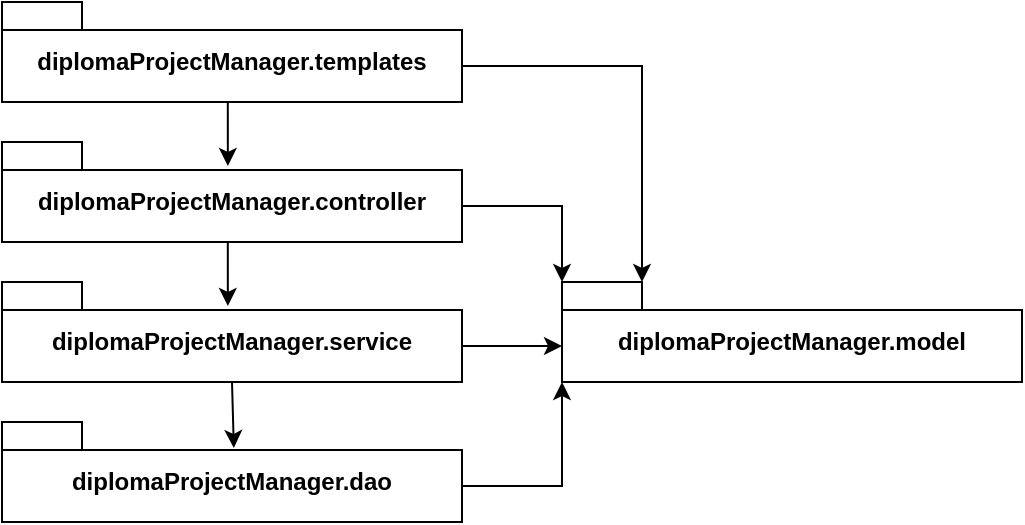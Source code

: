 <mxfile version="21.2.3" type="device">
  <diagram name="Page-1" id="RrnqFVKBbIYWGTD-R49G">
    <mxGraphModel dx="1434" dy="795" grid="1" gridSize="10" guides="1" tooltips="1" connect="1" arrows="1" fold="1" page="1" pageScale="1" pageWidth="850" pageHeight="1100" math="0" shadow="0">
      <root>
        <mxCell id="0" />
        <mxCell id="1" parent="0" />
        <mxCell id="3dHi3XTr3SVE_8ldmcup-6" style="edgeStyle=orthogonalEdgeStyle;rounded=0;orthogonalLoop=1;jettySize=auto;html=1;exitX=0.5;exitY=1;exitDx=0;exitDy=0;exitPerimeter=0;entryX=0.491;entryY=0.24;entryDx=0;entryDy=0;entryPerimeter=0;" edge="1" parent="1" source="3dHi3XTr3SVE_8ldmcup-1" target="3dHi3XTr3SVE_8ldmcup-2">
          <mxGeometry relative="1" as="geometry" />
        </mxCell>
        <mxCell id="3dHi3XTr3SVE_8ldmcup-9" style="edgeStyle=orthogonalEdgeStyle;rounded=0;orthogonalLoop=1;jettySize=auto;html=1;exitX=0;exitY=0;exitDx=230;exitDy=32;exitPerimeter=0;entryX=0;entryY=0;entryDx=0;entryDy=0;entryPerimeter=0;" edge="1" parent="1" source="3dHi3XTr3SVE_8ldmcup-1" target="3dHi3XTr3SVE_8ldmcup-4">
          <mxGeometry relative="1" as="geometry" />
        </mxCell>
        <mxCell id="3dHi3XTr3SVE_8ldmcup-1" value="&lt;div&gt;diplomaProjectManager.controller&lt;/div&gt;" style="shape=folder;fontStyle=1;spacingTop=10;tabWidth=40;tabHeight=14;tabPosition=left;html=1;whiteSpace=wrap;" vertex="1" parent="1">
          <mxGeometry x="230" y="280" width="230" height="50" as="geometry" />
        </mxCell>
        <mxCell id="3dHi3XTr3SVE_8ldmcup-5" style="edgeStyle=orthogonalEdgeStyle;rounded=0;orthogonalLoop=1;jettySize=auto;html=1;exitX=0.5;exitY=1;exitDx=0;exitDy=0;exitPerimeter=0;entryX=0.504;entryY=0.26;entryDx=0;entryDy=0;entryPerimeter=0;" edge="1" parent="1" source="3dHi3XTr3SVE_8ldmcup-2" target="3dHi3XTr3SVE_8ldmcup-3">
          <mxGeometry relative="1" as="geometry" />
        </mxCell>
        <mxCell id="3dHi3XTr3SVE_8ldmcup-8" style="edgeStyle=orthogonalEdgeStyle;rounded=0;orthogonalLoop=1;jettySize=auto;html=1;exitX=0;exitY=0;exitDx=230;exitDy=32;exitPerimeter=0;entryX=0;entryY=0;entryDx=0;entryDy=32;entryPerimeter=0;" edge="1" parent="1" source="3dHi3XTr3SVE_8ldmcup-2" target="3dHi3XTr3SVE_8ldmcup-4">
          <mxGeometry relative="1" as="geometry" />
        </mxCell>
        <mxCell id="3dHi3XTr3SVE_8ldmcup-2" value="&lt;div&gt;diplomaProjectManager.service&lt;/div&gt;" style="shape=folder;fontStyle=1;spacingTop=10;tabWidth=40;tabHeight=14;tabPosition=left;html=1;whiteSpace=wrap;" vertex="1" parent="1">
          <mxGeometry x="230" y="350" width="230" height="50" as="geometry" />
        </mxCell>
        <mxCell id="3dHi3XTr3SVE_8ldmcup-7" style="edgeStyle=orthogonalEdgeStyle;rounded=0;orthogonalLoop=1;jettySize=auto;html=1;exitX=0;exitY=0;exitDx=230;exitDy=32;exitPerimeter=0;entryX=0;entryY=0;entryDx=0;entryDy=50;entryPerimeter=0;" edge="1" parent="1" source="3dHi3XTr3SVE_8ldmcup-3" target="3dHi3XTr3SVE_8ldmcup-4">
          <mxGeometry relative="1" as="geometry" />
        </mxCell>
        <mxCell id="3dHi3XTr3SVE_8ldmcup-3" value="&lt;div&gt;diplomaProjectManager.dao&lt;/div&gt;" style="shape=folder;fontStyle=1;spacingTop=10;tabWidth=40;tabHeight=14;tabPosition=left;html=1;whiteSpace=wrap;" vertex="1" parent="1">
          <mxGeometry x="230" y="420" width="230" height="50" as="geometry" />
        </mxCell>
        <mxCell id="3dHi3XTr3SVE_8ldmcup-4" value="&lt;div&gt;diplomaProjectManager.model&lt;/div&gt;" style="shape=folder;fontStyle=1;spacingTop=10;tabWidth=40;tabHeight=14;tabPosition=left;html=1;whiteSpace=wrap;" vertex="1" parent="1">
          <mxGeometry x="510" y="350" width="230" height="50" as="geometry" />
        </mxCell>
        <mxCell id="3dHi3XTr3SVE_8ldmcup-11" style="edgeStyle=orthogonalEdgeStyle;rounded=0;orthogonalLoop=1;jettySize=auto;html=1;exitX=0.5;exitY=1;exitDx=0;exitDy=0;exitPerimeter=0;entryX=0.491;entryY=0.24;entryDx=0;entryDy=0;entryPerimeter=0;" edge="1" parent="1" source="3dHi3XTr3SVE_8ldmcup-10" target="3dHi3XTr3SVE_8ldmcup-1">
          <mxGeometry relative="1" as="geometry" />
        </mxCell>
        <mxCell id="3dHi3XTr3SVE_8ldmcup-13" style="edgeStyle=orthogonalEdgeStyle;rounded=0;orthogonalLoop=1;jettySize=auto;html=1;exitX=0;exitY=0;exitDx=230;exitDy=32;exitPerimeter=0;entryX=0;entryY=0;entryDx=40;entryDy=0;entryPerimeter=0;" edge="1" parent="1" source="3dHi3XTr3SVE_8ldmcup-10" target="3dHi3XTr3SVE_8ldmcup-4">
          <mxGeometry relative="1" as="geometry" />
        </mxCell>
        <mxCell id="3dHi3XTr3SVE_8ldmcup-10" value="&lt;div&gt;diplomaProjectManager.templates&lt;/div&gt;" style="shape=folder;fontStyle=1;spacingTop=10;tabWidth=40;tabHeight=14;tabPosition=left;html=1;whiteSpace=wrap;" vertex="1" parent="1">
          <mxGeometry x="230" y="210" width="230" height="50" as="geometry" />
        </mxCell>
      </root>
    </mxGraphModel>
  </diagram>
</mxfile>
